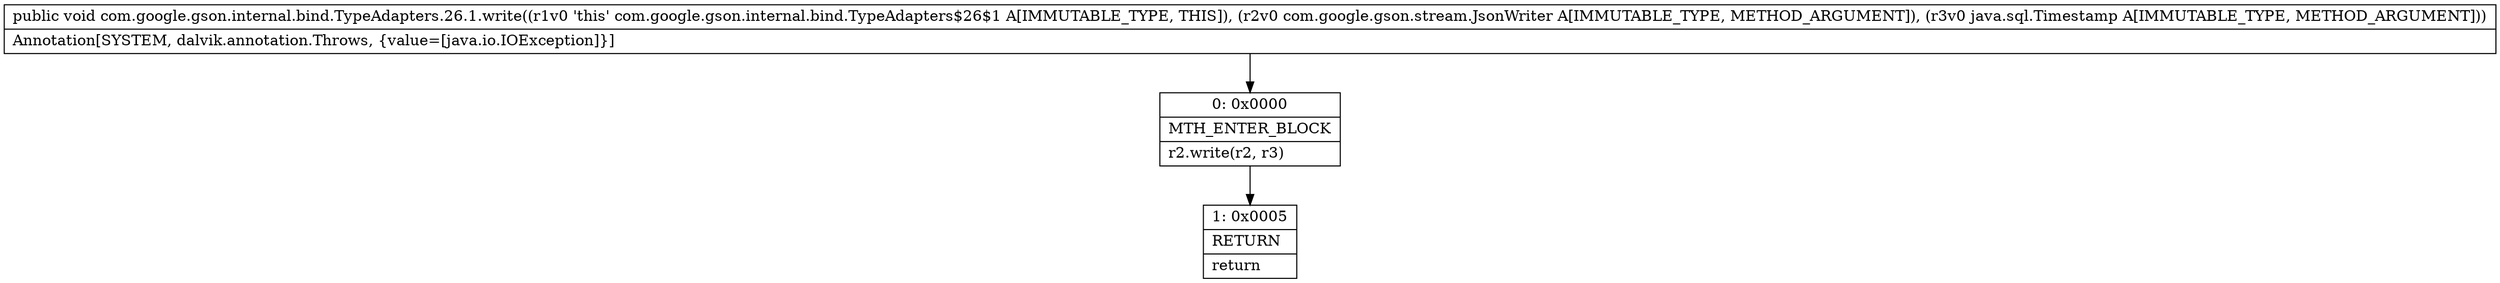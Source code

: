 digraph "CFG forcom.google.gson.internal.bind.TypeAdapters.26.1.write(Lcom\/google\/gson\/stream\/JsonWriter;Ljava\/sql\/Timestamp;)V" {
Node_0 [shape=record,label="{0\:\ 0x0000|MTH_ENTER_BLOCK\l|r2.write(r2, r3)\l}"];
Node_1 [shape=record,label="{1\:\ 0x0005|RETURN\l|return\l}"];
MethodNode[shape=record,label="{public void com.google.gson.internal.bind.TypeAdapters.26.1.write((r1v0 'this' com.google.gson.internal.bind.TypeAdapters$26$1 A[IMMUTABLE_TYPE, THIS]), (r2v0 com.google.gson.stream.JsonWriter A[IMMUTABLE_TYPE, METHOD_ARGUMENT]), (r3v0 java.sql.Timestamp A[IMMUTABLE_TYPE, METHOD_ARGUMENT]))  | Annotation[SYSTEM, dalvik.annotation.Throws, \{value=[java.io.IOException]\}]\l}"];
MethodNode -> Node_0;
Node_0 -> Node_1;
}

